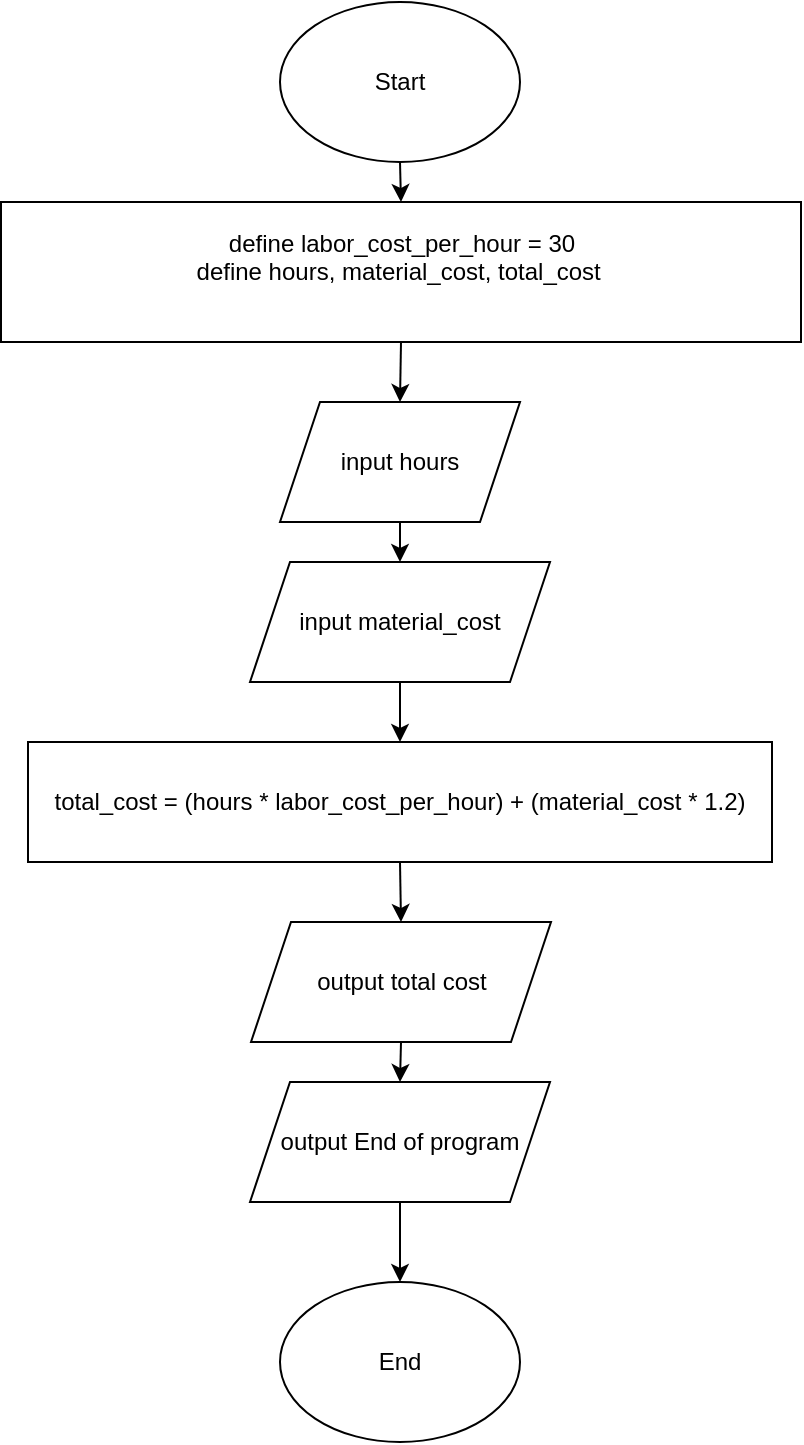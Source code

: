 <mxfile version="24.7.8">
  <diagram name="Page-1" id="O_M4rrgs7N174Pg8CNOR">
    <mxGraphModel dx="1434" dy="854" grid="1" gridSize="10" guides="1" tooltips="1" connect="1" arrows="1" fold="1" page="1" pageScale="1" pageWidth="850" pageHeight="1100" math="0" shadow="0">
      <root>
        <mxCell id="0" />
        <mxCell id="1" parent="0" />
        <mxCell id="CeJNU_0dINKhSRgmmjDl-9" style="edgeStyle=orthogonalEdgeStyle;rounded=0;orthogonalLoop=1;jettySize=auto;html=1;exitX=0.5;exitY=1;exitDx=0;exitDy=0;entryX=0.5;entryY=0;entryDx=0;entryDy=0;" edge="1" parent="1" source="CeJNU_0dINKhSRgmmjDl-1" target="CeJNU_0dINKhSRgmmjDl-3">
          <mxGeometry relative="1" as="geometry" />
        </mxCell>
        <mxCell id="CeJNU_0dINKhSRgmmjDl-1" value="Start" style="ellipse;whiteSpace=wrap;html=1;" vertex="1" parent="1">
          <mxGeometry x="365" y="10" width="120" height="80" as="geometry" />
        </mxCell>
        <mxCell id="CeJNU_0dINKhSRgmmjDl-2" value="End" style="ellipse;whiteSpace=wrap;html=1;" vertex="1" parent="1">
          <mxGeometry x="365" y="650" width="120" height="80" as="geometry" />
        </mxCell>
        <mxCell id="CeJNU_0dINKhSRgmmjDl-10" style="edgeStyle=orthogonalEdgeStyle;rounded=0;orthogonalLoop=1;jettySize=auto;html=1;exitX=0.5;exitY=1;exitDx=0;exitDy=0;entryX=0.5;entryY=0;entryDx=0;entryDy=0;" edge="1" parent="1" source="CeJNU_0dINKhSRgmmjDl-3" target="CeJNU_0dINKhSRgmmjDl-4">
          <mxGeometry relative="1" as="geometry" />
        </mxCell>
        <mxCell id="CeJNU_0dINKhSRgmmjDl-3" value="define labor_cost_per_hour = 30&lt;div&gt;define hours, material_cost,&amp;nbsp;&lt;span style=&quot;background-color: initial;&quot;&gt;total_cost&amp;nbsp;&lt;/span&gt;&lt;div&gt;&lt;br&gt;&lt;/div&gt;&lt;/div&gt;" style="rounded=0;whiteSpace=wrap;html=1;" vertex="1" parent="1">
          <mxGeometry x="225.5" y="110" width="400" height="70" as="geometry" />
        </mxCell>
        <mxCell id="CeJNU_0dINKhSRgmmjDl-11" style="edgeStyle=orthogonalEdgeStyle;rounded=0;orthogonalLoop=1;jettySize=auto;html=1;exitX=0.5;exitY=1;exitDx=0;exitDy=0;entryX=0.5;entryY=0;entryDx=0;entryDy=0;" edge="1" parent="1" source="CeJNU_0dINKhSRgmmjDl-4" target="CeJNU_0dINKhSRgmmjDl-5">
          <mxGeometry relative="1" as="geometry" />
        </mxCell>
        <mxCell id="CeJNU_0dINKhSRgmmjDl-4" value="input hours" style="shape=parallelogram;perimeter=parallelogramPerimeter;whiteSpace=wrap;html=1;fixedSize=1;" vertex="1" parent="1">
          <mxGeometry x="365" y="210" width="120" height="60" as="geometry" />
        </mxCell>
        <mxCell id="CeJNU_0dINKhSRgmmjDl-12" style="edgeStyle=orthogonalEdgeStyle;rounded=0;orthogonalLoop=1;jettySize=auto;html=1;exitX=0.5;exitY=1;exitDx=0;exitDy=0;entryX=0.5;entryY=0;entryDx=0;entryDy=0;" edge="1" parent="1" source="CeJNU_0dINKhSRgmmjDl-5" target="CeJNU_0dINKhSRgmmjDl-6">
          <mxGeometry relative="1" as="geometry" />
        </mxCell>
        <mxCell id="CeJNU_0dINKhSRgmmjDl-5" value="input material_cost" style="shape=parallelogram;perimeter=parallelogramPerimeter;whiteSpace=wrap;html=1;fixedSize=1;" vertex="1" parent="1">
          <mxGeometry x="350" y="290" width="150" height="60" as="geometry" />
        </mxCell>
        <mxCell id="CeJNU_0dINKhSRgmmjDl-13" style="edgeStyle=orthogonalEdgeStyle;rounded=0;orthogonalLoop=1;jettySize=auto;html=1;exitX=0.5;exitY=1;exitDx=0;exitDy=0;entryX=0.5;entryY=0;entryDx=0;entryDy=0;" edge="1" parent="1" source="CeJNU_0dINKhSRgmmjDl-6" target="CeJNU_0dINKhSRgmmjDl-7">
          <mxGeometry relative="1" as="geometry" />
        </mxCell>
        <mxCell id="CeJNU_0dINKhSRgmmjDl-6" value="total_cost = (hours * labor_cost_per_hour) + (material_cost * 1.2)" style="rounded=0;whiteSpace=wrap;html=1;" vertex="1" parent="1">
          <mxGeometry x="239" y="380" width="372" height="60" as="geometry" />
        </mxCell>
        <mxCell id="CeJNU_0dINKhSRgmmjDl-14" style="edgeStyle=orthogonalEdgeStyle;rounded=0;orthogonalLoop=1;jettySize=auto;html=1;exitX=0.5;exitY=1;exitDx=0;exitDy=0;entryX=0.5;entryY=0;entryDx=0;entryDy=0;" edge="1" parent="1" source="CeJNU_0dINKhSRgmmjDl-7" target="CeJNU_0dINKhSRgmmjDl-8">
          <mxGeometry relative="1" as="geometry" />
        </mxCell>
        <mxCell id="CeJNU_0dINKhSRgmmjDl-7" value="output total cost" style="shape=parallelogram;perimeter=parallelogramPerimeter;whiteSpace=wrap;html=1;fixedSize=1;" vertex="1" parent="1">
          <mxGeometry x="350.5" y="470" width="150" height="60" as="geometry" />
        </mxCell>
        <mxCell id="CeJNU_0dINKhSRgmmjDl-15" style="edgeStyle=orthogonalEdgeStyle;rounded=0;orthogonalLoop=1;jettySize=auto;html=1;exitX=0.5;exitY=1;exitDx=0;exitDy=0;entryX=0.5;entryY=0;entryDx=0;entryDy=0;" edge="1" parent="1" source="CeJNU_0dINKhSRgmmjDl-8" target="CeJNU_0dINKhSRgmmjDl-2">
          <mxGeometry relative="1" as="geometry" />
        </mxCell>
        <mxCell id="CeJNU_0dINKhSRgmmjDl-8" value="output End of program" style="shape=parallelogram;perimeter=parallelogramPerimeter;whiteSpace=wrap;html=1;fixedSize=1;" vertex="1" parent="1">
          <mxGeometry x="350" y="550" width="150" height="60" as="geometry" />
        </mxCell>
      </root>
    </mxGraphModel>
  </diagram>
</mxfile>
